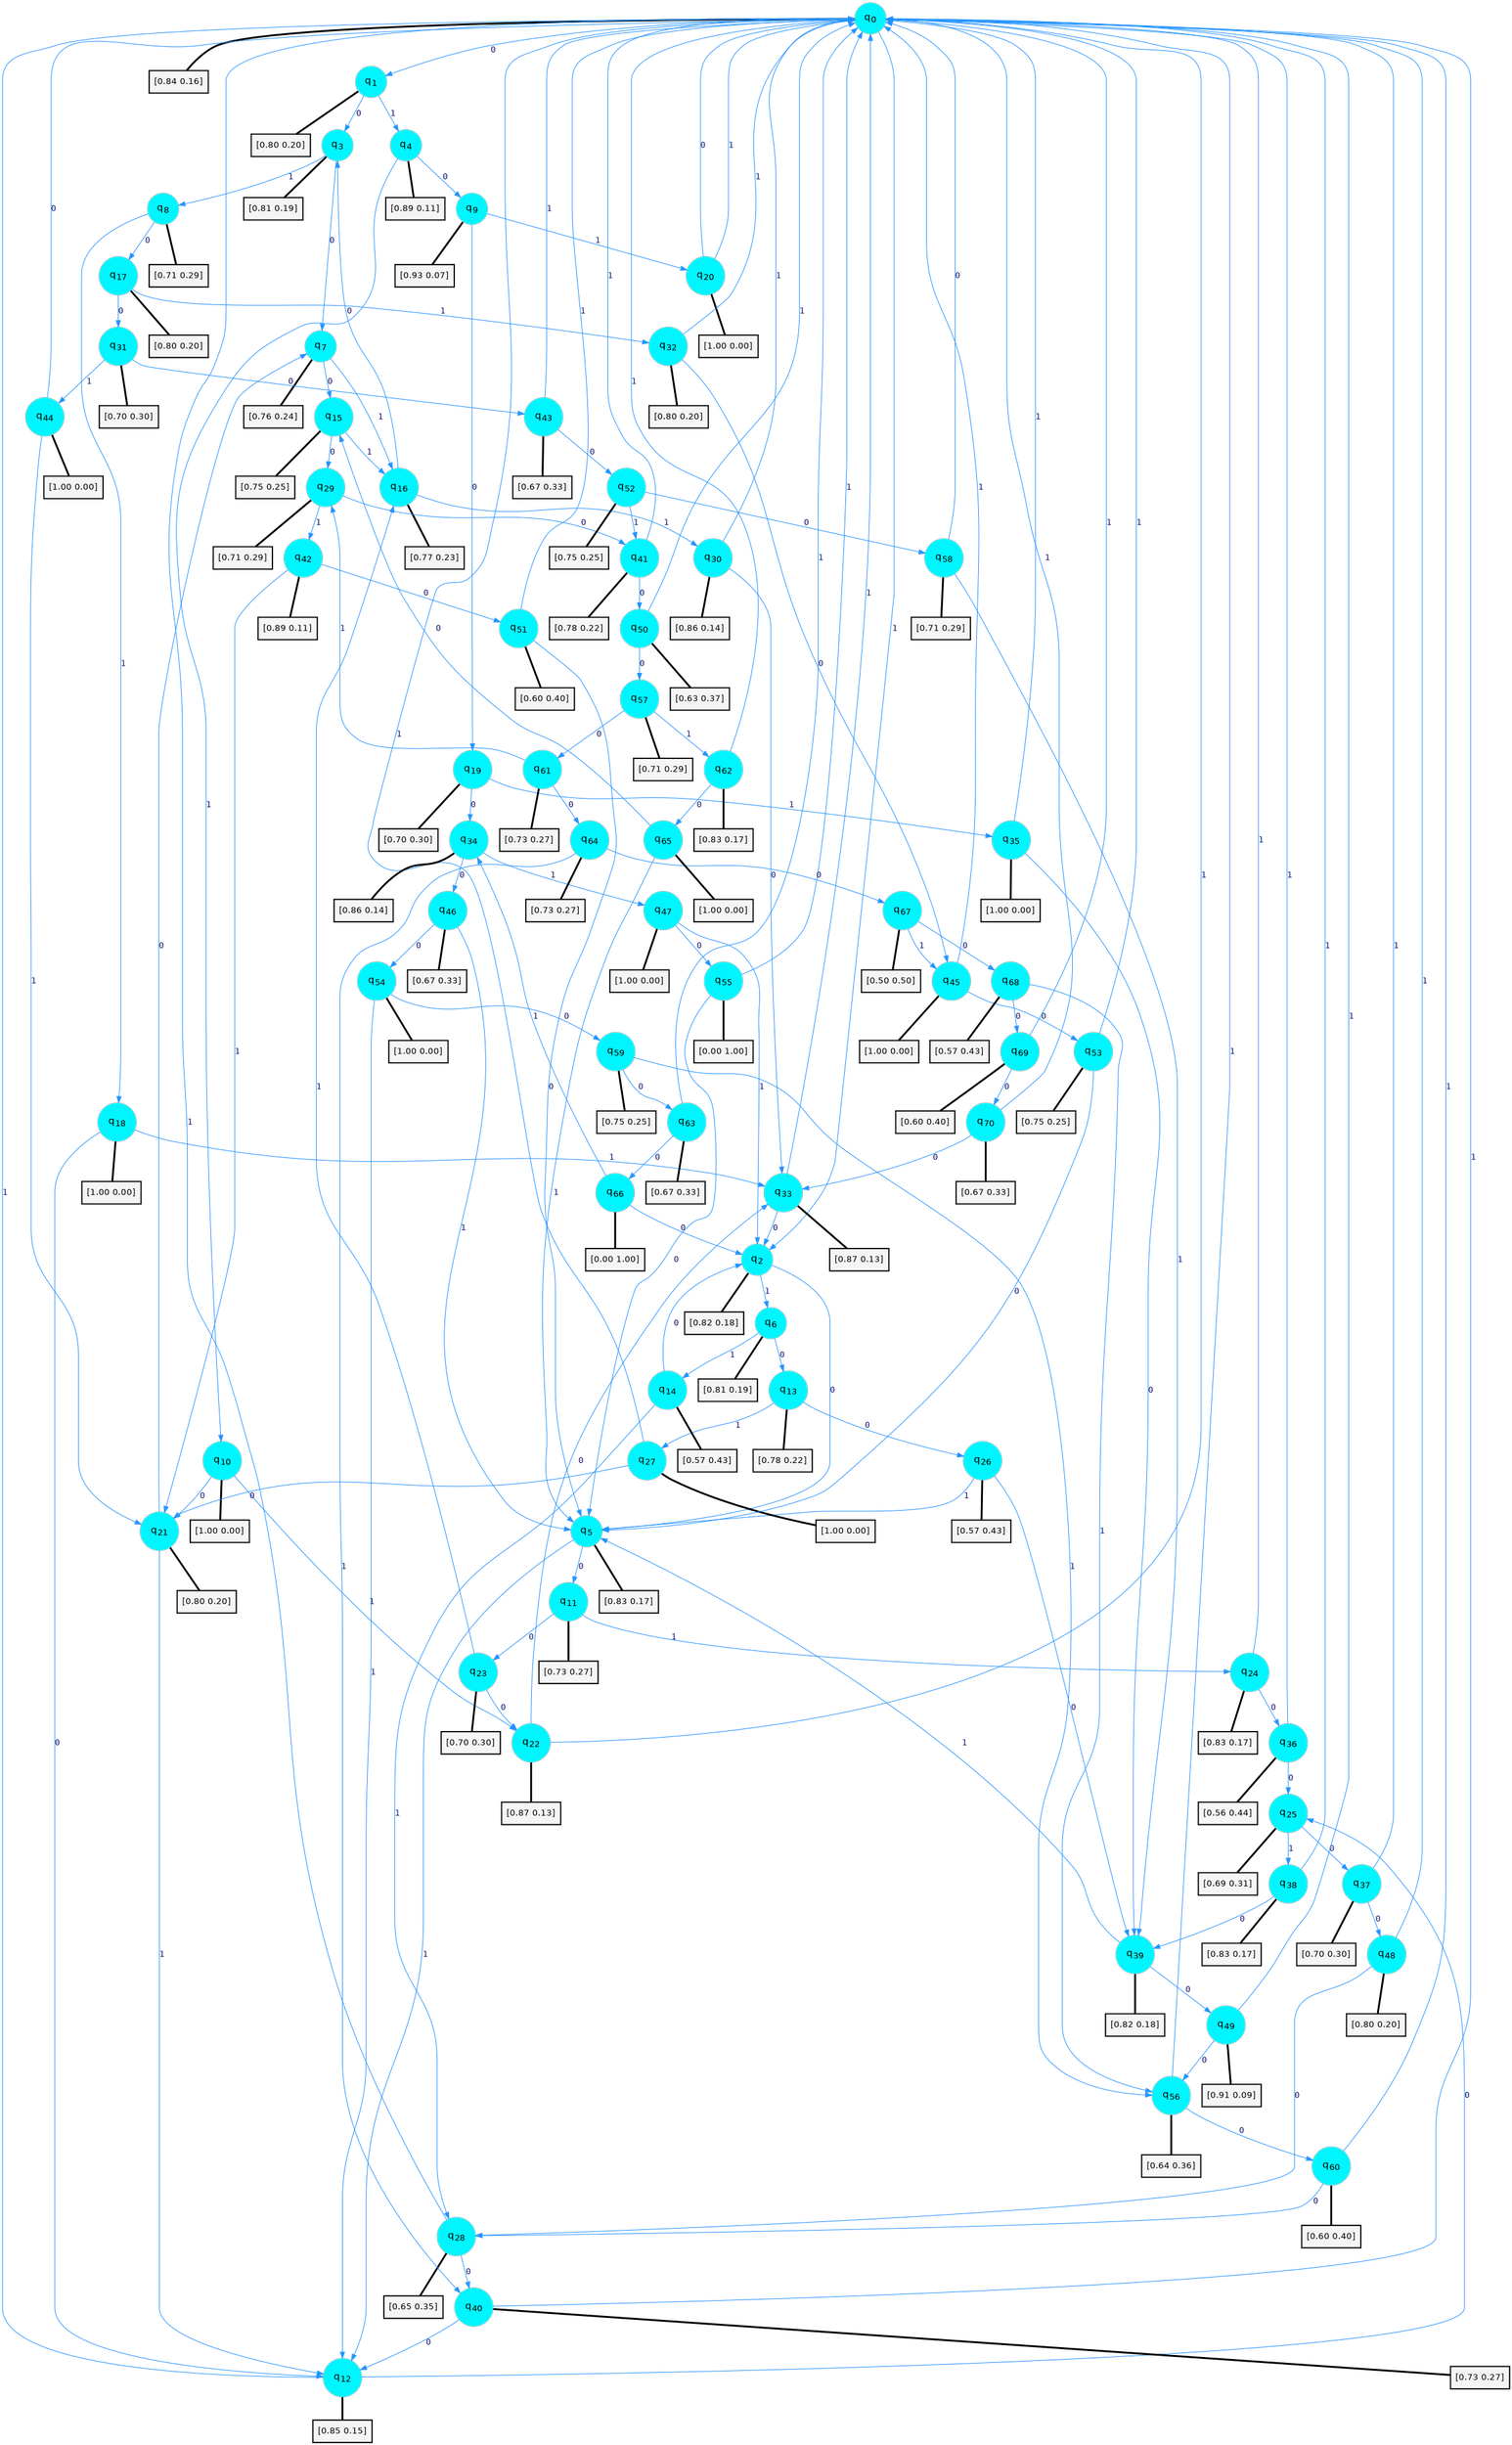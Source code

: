 digraph G {
graph [
bgcolor=transparent, dpi=300, rankdir=TD, size="40,25"];
node [
color=gray, fillcolor=turquoise1, fontcolor=black, fontname=Helvetica, fontsize=16, fontweight=bold, shape=circle, style=filled];
edge [
arrowsize=1, color=dodgerblue1, fontcolor=midnightblue, fontname=courier, fontweight=bold, penwidth=1, style=solid, weight=20];
0[label=<q<SUB>0</SUB>>];
1[label=<q<SUB>1</SUB>>];
2[label=<q<SUB>2</SUB>>];
3[label=<q<SUB>3</SUB>>];
4[label=<q<SUB>4</SUB>>];
5[label=<q<SUB>5</SUB>>];
6[label=<q<SUB>6</SUB>>];
7[label=<q<SUB>7</SUB>>];
8[label=<q<SUB>8</SUB>>];
9[label=<q<SUB>9</SUB>>];
10[label=<q<SUB>10</SUB>>];
11[label=<q<SUB>11</SUB>>];
12[label=<q<SUB>12</SUB>>];
13[label=<q<SUB>13</SUB>>];
14[label=<q<SUB>14</SUB>>];
15[label=<q<SUB>15</SUB>>];
16[label=<q<SUB>16</SUB>>];
17[label=<q<SUB>17</SUB>>];
18[label=<q<SUB>18</SUB>>];
19[label=<q<SUB>19</SUB>>];
20[label=<q<SUB>20</SUB>>];
21[label=<q<SUB>21</SUB>>];
22[label=<q<SUB>22</SUB>>];
23[label=<q<SUB>23</SUB>>];
24[label=<q<SUB>24</SUB>>];
25[label=<q<SUB>25</SUB>>];
26[label=<q<SUB>26</SUB>>];
27[label=<q<SUB>27</SUB>>];
28[label=<q<SUB>28</SUB>>];
29[label=<q<SUB>29</SUB>>];
30[label=<q<SUB>30</SUB>>];
31[label=<q<SUB>31</SUB>>];
32[label=<q<SUB>32</SUB>>];
33[label=<q<SUB>33</SUB>>];
34[label=<q<SUB>34</SUB>>];
35[label=<q<SUB>35</SUB>>];
36[label=<q<SUB>36</SUB>>];
37[label=<q<SUB>37</SUB>>];
38[label=<q<SUB>38</SUB>>];
39[label=<q<SUB>39</SUB>>];
40[label=<q<SUB>40</SUB>>];
41[label=<q<SUB>41</SUB>>];
42[label=<q<SUB>42</SUB>>];
43[label=<q<SUB>43</SUB>>];
44[label=<q<SUB>44</SUB>>];
45[label=<q<SUB>45</SUB>>];
46[label=<q<SUB>46</SUB>>];
47[label=<q<SUB>47</SUB>>];
48[label=<q<SUB>48</SUB>>];
49[label=<q<SUB>49</SUB>>];
50[label=<q<SUB>50</SUB>>];
51[label=<q<SUB>51</SUB>>];
52[label=<q<SUB>52</SUB>>];
53[label=<q<SUB>53</SUB>>];
54[label=<q<SUB>54</SUB>>];
55[label=<q<SUB>55</SUB>>];
56[label=<q<SUB>56</SUB>>];
57[label=<q<SUB>57</SUB>>];
58[label=<q<SUB>58</SUB>>];
59[label=<q<SUB>59</SUB>>];
60[label=<q<SUB>60</SUB>>];
61[label=<q<SUB>61</SUB>>];
62[label=<q<SUB>62</SUB>>];
63[label=<q<SUB>63</SUB>>];
64[label=<q<SUB>64</SUB>>];
65[label=<q<SUB>65</SUB>>];
66[label=<q<SUB>66</SUB>>];
67[label=<q<SUB>67</SUB>>];
68[label=<q<SUB>68</SUB>>];
69[label=<q<SUB>69</SUB>>];
70[label=<q<SUB>70</SUB>>];
71[label="[0.84 0.16]", shape=box,fontcolor=black, fontname=Helvetica, fontsize=14, penwidth=2, fillcolor=whitesmoke,color=black];
72[label="[0.80 0.20]", shape=box,fontcolor=black, fontname=Helvetica, fontsize=14, penwidth=2, fillcolor=whitesmoke,color=black];
73[label="[0.82 0.18]", shape=box,fontcolor=black, fontname=Helvetica, fontsize=14, penwidth=2, fillcolor=whitesmoke,color=black];
74[label="[0.81 0.19]", shape=box,fontcolor=black, fontname=Helvetica, fontsize=14, penwidth=2, fillcolor=whitesmoke,color=black];
75[label="[0.89 0.11]", shape=box,fontcolor=black, fontname=Helvetica, fontsize=14, penwidth=2, fillcolor=whitesmoke,color=black];
76[label="[0.83 0.17]", shape=box,fontcolor=black, fontname=Helvetica, fontsize=14, penwidth=2, fillcolor=whitesmoke,color=black];
77[label="[0.81 0.19]", shape=box,fontcolor=black, fontname=Helvetica, fontsize=14, penwidth=2, fillcolor=whitesmoke,color=black];
78[label="[0.76 0.24]", shape=box,fontcolor=black, fontname=Helvetica, fontsize=14, penwidth=2, fillcolor=whitesmoke,color=black];
79[label="[0.71 0.29]", shape=box,fontcolor=black, fontname=Helvetica, fontsize=14, penwidth=2, fillcolor=whitesmoke,color=black];
80[label="[0.93 0.07]", shape=box,fontcolor=black, fontname=Helvetica, fontsize=14, penwidth=2, fillcolor=whitesmoke,color=black];
81[label="[1.00 0.00]", shape=box,fontcolor=black, fontname=Helvetica, fontsize=14, penwidth=2, fillcolor=whitesmoke,color=black];
82[label="[0.73 0.27]", shape=box,fontcolor=black, fontname=Helvetica, fontsize=14, penwidth=2, fillcolor=whitesmoke,color=black];
83[label="[0.85 0.15]", shape=box,fontcolor=black, fontname=Helvetica, fontsize=14, penwidth=2, fillcolor=whitesmoke,color=black];
84[label="[0.78 0.22]", shape=box,fontcolor=black, fontname=Helvetica, fontsize=14, penwidth=2, fillcolor=whitesmoke,color=black];
85[label="[0.57 0.43]", shape=box,fontcolor=black, fontname=Helvetica, fontsize=14, penwidth=2, fillcolor=whitesmoke,color=black];
86[label="[0.75 0.25]", shape=box,fontcolor=black, fontname=Helvetica, fontsize=14, penwidth=2, fillcolor=whitesmoke,color=black];
87[label="[0.77 0.23]", shape=box,fontcolor=black, fontname=Helvetica, fontsize=14, penwidth=2, fillcolor=whitesmoke,color=black];
88[label="[0.80 0.20]", shape=box,fontcolor=black, fontname=Helvetica, fontsize=14, penwidth=2, fillcolor=whitesmoke,color=black];
89[label="[1.00 0.00]", shape=box,fontcolor=black, fontname=Helvetica, fontsize=14, penwidth=2, fillcolor=whitesmoke,color=black];
90[label="[0.70 0.30]", shape=box,fontcolor=black, fontname=Helvetica, fontsize=14, penwidth=2, fillcolor=whitesmoke,color=black];
91[label="[1.00 0.00]", shape=box,fontcolor=black, fontname=Helvetica, fontsize=14, penwidth=2, fillcolor=whitesmoke,color=black];
92[label="[0.80 0.20]", shape=box,fontcolor=black, fontname=Helvetica, fontsize=14, penwidth=2, fillcolor=whitesmoke,color=black];
93[label="[0.87 0.13]", shape=box,fontcolor=black, fontname=Helvetica, fontsize=14, penwidth=2, fillcolor=whitesmoke,color=black];
94[label="[0.70 0.30]", shape=box,fontcolor=black, fontname=Helvetica, fontsize=14, penwidth=2, fillcolor=whitesmoke,color=black];
95[label="[0.83 0.17]", shape=box,fontcolor=black, fontname=Helvetica, fontsize=14, penwidth=2, fillcolor=whitesmoke,color=black];
96[label="[0.69 0.31]", shape=box,fontcolor=black, fontname=Helvetica, fontsize=14, penwidth=2, fillcolor=whitesmoke,color=black];
97[label="[0.57 0.43]", shape=box,fontcolor=black, fontname=Helvetica, fontsize=14, penwidth=2, fillcolor=whitesmoke,color=black];
98[label="[1.00 0.00]", shape=box,fontcolor=black, fontname=Helvetica, fontsize=14, penwidth=2, fillcolor=whitesmoke,color=black];
99[label="[0.65 0.35]", shape=box,fontcolor=black, fontname=Helvetica, fontsize=14, penwidth=2, fillcolor=whitesmoke,color=black];
100[label="[0.71 0.29]", shape=box,fontcolor=black, fontname=Helvetica, fontsize=14, penwidth=2, fillcolor=whitesmoke,color=black];
101[label="[0.86 0.14]", shape=box,fontcolor=black, fontname=Helvetica, fontsize=14, penwidth=2, fillcolor=whitesmoke,color=black];
102[label="[0.70 0.30]", shape=box,fontcolor=black, fontname=Helvetica, fontsize=14, penwidth=2, fillcolor=whitesmoke,color=black];
103[label="[0.80 0.20]", shape=box,fontcolor=black, fontname=Helvetica, fontsize=14, penwidth=2, fillcolor=whitesmoke,color=black];
104[label="[0.87 0.13]", shape=box,fontcolor=black, fontname=Helvetica, fontsize=14, penwidth=2, fillcolor=whitesmoke,color=black];
105[label="[0.86 0.14]", shape=box,fontcolor=black, fontname=Helvetica, fontsize=14, penwidth=2, fillcolor=whitesmoke,color=black];
106[label="[1.00 0.00]", shape=box,fontcolor=black, fontname=Helvetica, fontsize=14, penwidth=2, fillcolor=whitesmoke,color=black];
107[label="[0.56 0.44]", shape=box,fontcolor=black, fontname=Helvetica, fontsize=14, penwidth=2, fillcolor=whitesmoke,color=black];
108[label="[0.70 0.30]", shape=box,fontcolor=black, fontname=Helvetica, fontsize=14, penwidth=2, fillcolor=whitesmoke,color=black];
109[label="[0.83 0.17]", shape=box,fontcolor=black, fontname=Helvetica, fontsize=14, penwidth=2, fillcolor=whitesmoke,color=black];
110[label="[0.82 0.18]", shape=box,fontcolor=black, fontname=Helvetica, fontsize=14, penwidth=2, fillcolor=whitesmoke,color=black];
111[label="[0.73 0.27]", shape=box,fontcolor=black, fontname=Helvetica, fontsize=14, penwidth=2, fillcolor=whitesmoke,color=black];
112[label="[0.78 0.22]", shape=box,fontcolor=black, fontname=Helvetica, fontsize=14, penwidth=2, fillcolor=whitesmoke,color=black];
113[label="[0.89 0.11]", shape=box,fontcolor=black, fontname=Helvetica, fontsize=14, penwidth=2, fillcolor=whitesmoke,color=black];
114[label="[0.67 0.33]", shape=box,fontcolor=black, fontname=Helvetica, fontsize=14, penwidth=2, fillcolor=whitesmoke,color=black];
115[label="[1.00 0.00]", shape=box,fontcolor=black, fontname=Helvetica, fontsize=14, penwidth=2, fillcolor=whitesmoke,color=black];
116[label="[1.00 0.00]", shape=box,fontcolor=black, fontname=Helvetica, fontsize=14, penwidth=2, fillcolor=whitesmoke,color=black];
117[label="[0.67 0.33]", shape=box,fontcolor=black, fontname=Helvetica, fontsize=14, penwidth=2, fillcolor=whitesmoke,color=black];
118[label="[1.00 0.00]", shape=box,fontcolor=black, fontname=Helvetica, fontsize=14, penwidth=2, fillcolor=whitesmoke,color=black];
119[label="[0.80 0.20]", shape=box,fontcolor=black, fontname=Helvetica, fontsize=14, penwidth=2, fillcolor=whitesmoke,color=black];
120[label="[0.91 0.09]", shape=box,fontcolor=black, fontname=Helvetica, fontsize=14, penwidth=2, fillcolor=whitesmoke,color=black];
121[label="[0.63 0.37]", shape=box,fontcolor=black, fontname=Helvetica, fontsize=14, penwidth=2, fillcolor=whitesmoke,color=black];
122[label="[0.60 0.40]", shape=box,fontcolor=black, fontname=Helvetica, fontsize=14, penwidth=2, fillcolor=whitesmoke,color=black];
123[label="[0.75 0.25]", shape=box,fontcolor=black, fontname=Helvetica, fontsize=14, penwidth=2, fillcolor=whitesmoke,color=black];
124[label="[0.75 0.25]", shape=box,fontcolor=black, fontname=Helvetica, fontsize=14, penwidth=2, fillcolor=whitesmoke,color=black];
125[label="[1.00 0.00]", shape=box,fontcolor=black, fontname=Helvetica, fontsize=14, penwidth=2, fillcolor=whitesmoke,color=black];
126[label="[0.00 1.00]", shape=box,fontcolor=black, fontname=Helvetica, fontsize=14, penwidth=2, fillcolor=whitesmoke,color=black];
127[label="[0.64 0.36]", shape=box,fontcolor=black, fontname=Helvetica, fontsize=14, penwidth=2, fillcolor=whitesmoke,color=black];
128[label="[0.71 0.29]", shape=box,fontcolor=black, fontname=Helvetica, fontsize=14, penwidth=2, fillcolor=whitesmoke,color=black];
129[label="[0.71 0.29]", shape=box,fontcolor=black, fontname=Helvetica, fontsize=14, penwidth=2, fillcolor=whitesmoke,color=black];
130[label="[0.75 0.25]", shape=box,fontcolor=black, fontname=Helvetica, fontsize=14, penwidth=2, fillcolor=whitesmoke,color=black];
131[label="[0.60 0.40]", shape=box,fontcolor=black, fontname=Helvetica, fontsize=14, penwidth=2, fillcolor=whitesmoke,color=black];
132[label="[0.73 0.27]", shape=box,fontcolor=black, fontname=Helvetica, fontsize=14, penwidth=2, fillcolor=whitesmoke,color=black];
133[label="[0.83 0.17]", shape=box,fontcolor=black, fontname=Helvetica, fontsize=14, penwidth=2, fillcolor=whitesmoke,color=black];
134[label="[0.67 0.33]", shape=box,fontcolor=black, fontname=Helvetica, fontsize=14, penwidth=2, fillcolor=whitesmoke,color=black];
135[label="[0.73 0.27]", shape=box,fontcolor=black, fontname=Helvetica, fontsize=14, penwidth=2, fillcolor=whitesmoke,color=black];
136[label="[1.00 0.00]", shape=box,fontcolor=black, fontname=Helvetica, fontsize=14, penwidth=2, fillcolor=whitesmoke,color=black];
137[label="[0.00 1.00]", shape=box,fontcolor=black, fontname=Helvetica, fontsize=14, penwidth=2, fillcolor=whitesmoke,color=black];
138[label="[0.50 0.50]", shape=box,fontcolor=black, fontname=Helvetica, fontsize=14, penwidth=2, fillcolor=whitesmoke,color=black];
139[label="[0.57 0.43]", shape=box,fontcolor=black, fontname=Helvetica, fontsize=14, penwidth=2, fillcolor=whitesmoke,color=black];
140[label="[0.60 0.40]", shape=box,fontcolor=black, fontname=Helvetica, fontsize=14, penwidth=2, fillcolor=whitesmoke,color=black];
141[label="[0.67 0.33]", shape=box,fontcolor=black, fontname=Helvetica, fontsize=14, penwidth=2, fillcolor=whitesmoke,color=black];
0->1 [label=0];
0->2 [label=1];
0->71 [arrowhead=none, penwidth=3,color=black];
1->3 [label=0];
1->4 [label=1];
1->72 [arrowhead=none, penwidth=3,color=black];
2->5 [label=0];
2->6 [label=1];
2->73 [arrowhead=none, penwidth=3,color=black];
3->7 [label=0];
3->8 [label=1];
3->74 [arrowhead=none, penwidth=3,color=black];
4->9 [label=0];
4->10 [label=1];
4->75 [arrowhead=none, penwidth=3,color=black];
5->11 [label=0];
5->12 [label=1];
5->76 [arrowhead=none, penwidth=3,color=black];
6->13 [label=0];
6->14 [label=1];
6->77 [arrowhead=none, penwidth=3,color=black];
7->15 [label=0];
7->16 [label=1];
7->78 [arrowhead=none, penwidth=3,color=black];
8->17 [label=0];
8->18 [label=1];
8->79 [arrowhead=none, penwidth=3,color=black];
9->19 [label=0];
9->20 [label=1];
9->80 [arrowhead=none, penwidth=3,color=black];
10->21 [label=0];
10->22 [label=1];
10->81 [arrowhead=none, penwidth=3,color=black];
11->23 [label=0];
11->24 [label=1];
11->82 [arrowhead=none, penwidth=3,color=black];
12->25 [label=0];
12->0 [label=1];
12->83 [arrowhead=none, penwidth=3,color=black];
13->26 [label=0];
13->27 [label=1];
13->84 [arrowhead=none, penwidth=3,color=black];
14->2 [label=0];
14->28 [label=1];
14->85 [arrowhead=none, penwidth=3,color=black];
15->29 [label=0];
15->16 [label=1];
15->86 [arrowhead=none, penwidth=3,color=black];
16->3 [label=0];
16->30 [label=1];
16->87 [arrowhead=none, penwidth=3,color=black];
17->31 [label=0];
17->32 [label=1];
17->88 [arrowhead=none, penwidth=3,color=black];
18->12 [label=0];
18->33 [label=1];
18->89 [arrowhead=none, penwidth=3,color=black];
19->34 [label=0];
19->35 [label=1];
19->90 [arrowhead=none, penwidth=3,color=black];
20->0 [label=0];
20->0 [label=1];
20->91 [arrowhead=none, penwidth=3,color=black];
21->7 [label=0];
21->12 [label=1];
21->92 [arrowhead=none, penwidth=3,color=black];
22->33 [label=0];
22->0 [label=1];
22->93 [arrowhead=none, penwidth=3,color=black];
23->22 [label=0];
23->16 [label=1];
23->94 [arrowhead=none, penwidth=3,color=black];
24->36 [label=0];
24->0 [label=1];
24->95 [arrowhead=none, penwidth=3,color=black];
25->37 [label=0];
25->38 [label=1];
25->96 [arrowhead=none, penwidth=3,color=black];
26->39 [label=0];
26->5 [label=1];
26->97 [arrowhead=none, penwidth=3,color=black];
27->21 [label=0];
27->0 [label=1];
27->98 [arrowhead=none, penwidth=3,color=black];
28->40 [label=0];
28->0 [label=1];
28->99 [arrowhead=none, penwidth=3,color=black];
29->41 [label=0];
29->42 [label=1];
29->100 [arrowhead=none, penwidth=3,color=black];
30->33 [label=0];
30->0 [label=1];
30->101 [arrowhead=none, penwidth=3,color=black];
31->43 [label=0];
31->44 [label=1];
31->102 [arrowhead=none, penwidth=3,color=black];
32->45 [label=0];
32->0 [label=1];
32->103 [arrowhead=none, penwidth=3,color=black];
33->2 [label=0];
33->0 [label=1];
33->104 [arrowhead=none, penwidth=3,color=black];
34->46 [label=0];
34->47 [label=1];
34->105 [arrowhead=none, penwidth=3,color=black];
35->39 [label=0];
35->0 [label=1];
35->106 [arrowhead=none, penwidth=3,color=black];
36->25 [label=0];
36->0 [label=1];
36->107 [arrowhead=none, penwidth=3,color=black];
37->48 [label=0];
37->0 [label=1];
37->108 [arrowhead=none, penwidth=3,color=black];
38->39 [label=0];
38->0 [label=1];
38->109 [arrowhead=none, penwidth=3,color=black];
39->49 [label=0];
39->5 [label=1];
39->110 [arrowhead=none, penwidth=3,color=black];
40->12 [label=0];
40->0 [label=1];
40->111 [arrowhead=none, penwidth=3,color=black];
41->50 [label=0];
41->0 [label=1];
41->112 [arrowhead=none, penwidth=3,color=black];
42->51 [label=0];
42->21 [label=1];
42->113 [arrowhead=none, penwidth=3,color=black];
43->52 [label=0];
43->0 [label=1];
43->114 [arrowhead=none, penwidth=3,color=black];
44->0 [label=0];
44->21 [label=1];
44->115 [arrowhead=none, penwidth=3,color=black];
45->53 [label=0];
45->0 [label=1];
45->116 [arrowhead=none, penwidth=3,color=black];
46->54 [label=0];
46->5 [label=1];
46->117 [arrowhead=none, penwidth=3,color=black];
47->55 [label=0];
47->2 [label=1];
47->118 [arrowhead=none, penwidth=3,color=black];
48->28 [label=0];
48->0 [label=1];
48->119 [arrowhead=none, penwidth=3,color=black];
49->56 [label=0];
49->0 [label=1];
49->120 [arrowhead=none, penwidth=3,color=black];
50->57 [label=0];
50->0 [label=1];
50->121 [arrowhead=none, penwidth=3,color=black];
51->5 [label=0];
51->0 [label=1];
51->122 [arrowhead=none, penwidth=3,color=black];
52->58 [label=0];
52->41 [label=1];
52->123 [arrowhead=none, penwidth=3,color=black];
53->5 [label=0];
53->0 [label=1];
53->124 [arrowhead=none, penwidth=3,color=black];
54->59 [label=0];
54->12 [label=1];
54->125 [arrowhead=none, penwidth=3,color=black];
55->5 [label=0];
55->0 [label=1];
55->126 [arrowhead=none, penwidth=3,color=black];
56->60 [label=0];
56->0 [label=1];
56->127 [arrowhead=none, penwidth=3,color=black];
57->61 [label=0];
57->62 [label=1];
57->128 [arrowhead=none, penwidth=3,color=black];
58->0 [label=0];
58->39 [label=1];
58->129 [arrowhead=none, penwidth=3,color=black];
59->63 [label=0];
59->56 [label=1];
59->130 [arrowhead=none, penwidth=3,color=black];
60->28 [label=0];
60->0 [label=1];
60->131 [arrowhead=none, penwidth=3,color=black];
61->64 [label=0];
61->29 [label=1];
61->132 [arrowhead=none, penwidth=3,color=black];
62->65 [label=0];
62->0 [label=1];
62->133 [arrowhead=none, penwidth=3,color=black];
63->66 [label=0];
63->0 [label=1];
63->134 [arrowhead=none, penwidth=3,color=black];
64->67 [label=0];
64->40 [label=1];
64->135 [arrowhead=none, penwidth=3,color=black];
65->15 [label=0];
65->5 [label=1];
65->136 [arrowhead=none, penwidth=3,color=black];
66->2 [label=0];
66->34 [label=1];
66->137 [arrowhead=none, penwidth=3,color=black];
67->68 [label=0];
67->45 [label=1];
67->138 [arrowhead=none, penwidth=3,color=black];
68->69 [label=0];
68->56 [label=1];
68->139 [arrowhead=none, penwidth=3,color=black];
69->70 [label=0];
69->0 [label=1];
69->140 [arrowhead=none, penwidth=3,color=black];
70->33 [label=0];
70->0 [label=1];
70->141 [arrowhead=none, penwidth=3,color=black];
}
